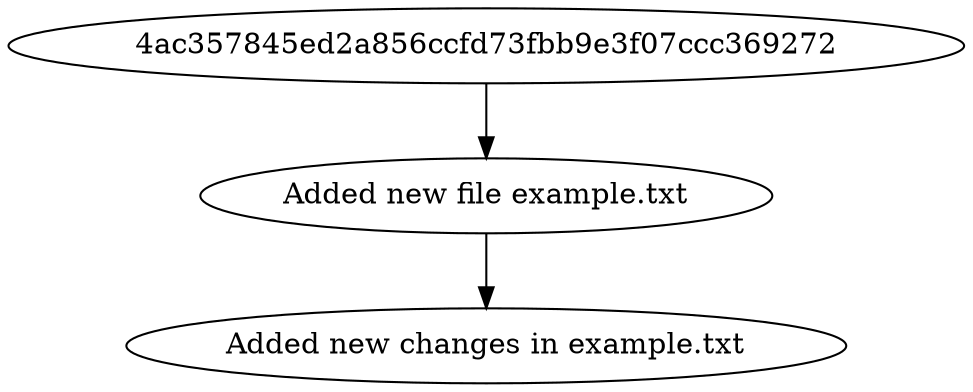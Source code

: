 // Dependency Graph
digraph {
	a0d682825f94329664b38f58067787cef5ccfc31 [label="Added new changes in example.txt"]
	"543c6696e53412a95511af158680623b484e8d3c" -> a0d682825f94329664b38f58067787cef5ccfc31
	"543c6696e53412a95511af158680623b484e8d3c" [label="Added new file example.txt"]
	"4ac357845ed2a856ccfd73fbb9e3f07ccc369272" -> "543c6696e53412a95511af158680623b484e8d3c"
}
